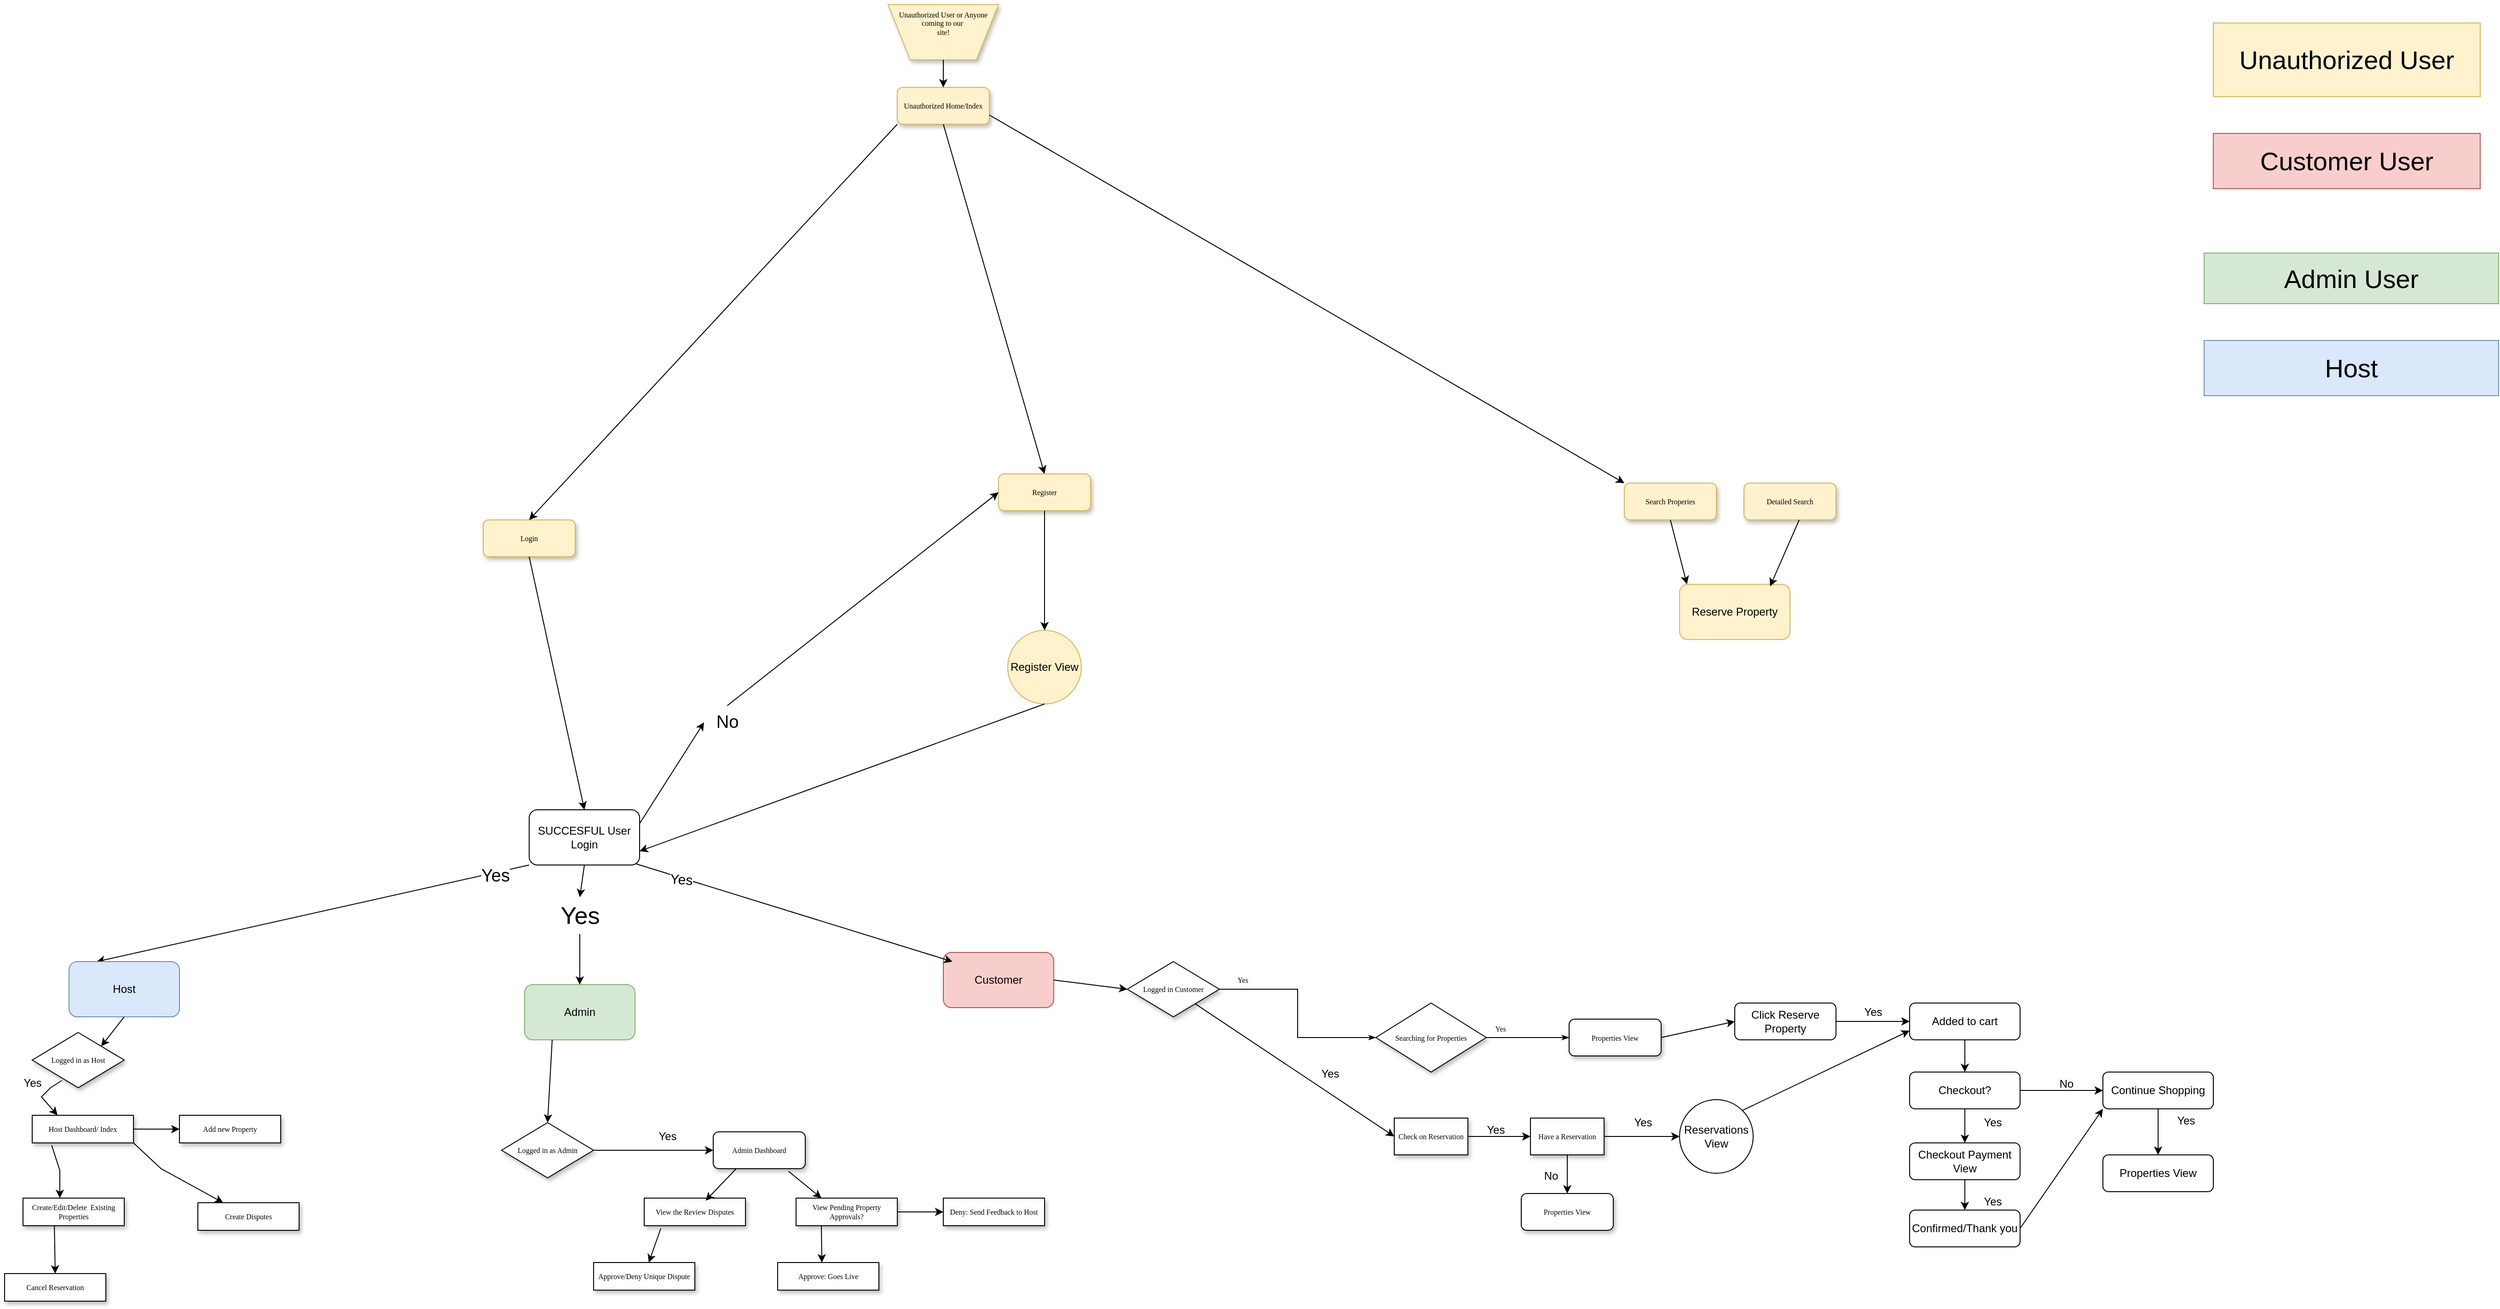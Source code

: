 <mxfile version="24.8.4">
  <diagram name="Page-1" id="edf60f1a-56cd-e834-aa8a-f176f3a09ee4">
    <mxGraphModel dx="662" dy="382" grid="1" gridSize="10" guides="1" tooltips="1" connect="1" arrows="1" fold="1" page="1" pageScale="1" pageWidth="1100" pageHeight="850" background="#ffffff" math="0" shadow="0">
      <root>
        <mxCell id="0" />
        <mxCell id="1" parent="0" />
        <mxCell id="60e70716793133e9-2" value="Unauthorized User or Anyone coming to our&amp;nbsp;&lt;div&gt;site!&lt;div&gt;&lt;br&gt;&lt;/div&gt;&lt;div&gt;&lt;br&gt;&lt;/div&gt;&lt;/div&gt;" style="shape=trapezoid;whiteSpace=wrap;html=1;rounded=0;shadow=1;labelBackgroundColor=none;strokeWidth=1;fontFamily=Verdana;fontSize=8;align=center;flipV=1;fillColor=#fff2cc;strokeColor=#d6b656;" parent="1" vertex="1">
          <mxGeometry x="1050" y="60" width="120" height="60" as="geometry" />
        </mxCell>
        <mxCell id="60e70716793133e9-33" value="Yes" style="edgeStyle=orthogonalEdgeStyle;rounded=0;html=1;labelBackgroundColor=none;startSize=5;endArrow=classicThin;endFill=1;endSize=5;jettySize=auto;orthogonalLoop=1;strokeWidth=1;fontFamily=Verdana;fontSize=8" parent="1" source="60e70716793133e9-5" target="60e70716793133e9-7" edge="1">
          <mxGeometry x="-0.778" y="10" relative="1" as="geometry">
            <mxPoint as="offset" />
          </mxGeometry>
        </mxCell>
        <mxCell id="60e70716793133e9-5" value="Logged in Customer" style="rhombus;whiteSpace=wrap;html=1;rounded=0;shadow=1;labelBackgroundColor=none;strokeWidth=1;fontFamily=Verdana;fontSize=8;align=center;" parent="1" vertex="1">
          <mxGeometry x="1310" y="1100" width="100" height="60" as="geometry" />
        </mxCell>
        <mxCell id="60e70716793133e9-34" value="Yes" style="edgeStyle=orthogonalEdgeStyle;rounded=0;html=1;labelBackgroundColor=none;startSize=5;endArrow=classicThin;endFill=1;endSize=5;jettySize=auto;orthogonalLoop=1;strokeWidth=1;fontFamily=Verdana;fontSize=8" parent="1" source="60e70716793133e9-7" target="60e70716793133e9-8" edge="1">
          <mxGeometry x="-0.667" y="10" relative="1" as="geometry">
            <mxPoint as="offset" />
          </mxGeometry>
        </mxCell>
        <mxCell id="60e70716793133e9-7" value="Searching for Properties" style="rhombus;whiteSpace=wrap;html=1;rounded=0;shadow=1;labelBackgroundColor=none;strokeWidth=1;fontFamily=Verdana;fontSize=8;align=center;" parent="1" vertex="1">
          <mxGeometry x="1580" y="1145" width="120" height="75" as="geometry" />
        </mxCell>
        <mxCell id="60e70716793133e9-8" value="Properties View" style="rounded=1;whiteSpace=wrap;html=1;shadow=1;labelBackgroundColor=none;strokeWidth=1;fontFamily=Verdana;fontSize=8;align=center;" parent="1" vertex="1">
          <mxGeometry x="1790" y="1162.5" width="100" height="40" as="geometry" />
        </mxCell>
        <mxCell id="60e70716793133e9-10" value="Have a Reservation" style="whiteSpace=wrap;html=1;rounded=0;shadow=1;labelBackgroundColor=none;strokeWidth=1;fontFamily=Verdana;fontSize=8;align=center;" parent="1" vertex="1">
          <mxGeometry x="1748" y="1270" width="80" height="40" as="geometry" />
        </mxCell>
        <mxCell id="Z8Qo_mUcmgDimk4ZtV1X-5" value="Logged in as Admin" style="rhombus;whiteSpace=wrap;html=1;rounded=0;shadow=1;labelBackgroundColor=none;strokeWidth=1;fontFamily=Verdana;fontSize=8;align=center;" parent="1" vertex="1">
          <mxGeometry x="630" y="1275" width="100" height="60" as="geometry" />
        </mxCell>
        <mxCell id="Z8Qo_mUcmgDimk4ZtV1X-9" value="Yes" style="text;html=1;align=center;verticalAlign=middle;resizable=0;points=[];autosize=1;strokeColor=none;fillColor=none;" parent="1" vertex="1">
          <mxGeometry x="1850" y="1260" width="40" height="30" as="geometry" />
        </mxCell>
        <mxCell id="Z8Qo_mUcmgDimk4ZtV1X-17" value="Check on Reservation" style="whiteSpace=wrap;html=1;rounded=0;shadow=1;labelBackgroundColor=none;strokeWidth=1;fontFamily=Verdana;fontSize=8;align=center;" parent="1" vertex="1">
          <mxGeometry x="1600" y="1270" width="80" height="40" as="geometry" />
        </mxCell>
        <mxCell id="gYn13_rnFWAkC_ZhPSv--2" value="Logged in as Host" style="rhombus;whiteSpace=wrap;html=1;rounded=0;shadow=1;labelBackgroundColor=none;strokeWidth=1;fontFamily=Verdana;fontSize=8;align=center;" parent="1" vertex="1">
          <mxGeometry x="120" y="1177" width="100" height="60" as="geometry" />
        </mxCell>
        <mxCell id="gYn13_rnFWAkC_ZhPSv--5" value="View Pending Property Approvals?" style="whiteSpace=wrap;html=1;rounded=0;shadow=1;labelBackgroundColor=none;strokeWidth=1;fontFamily=Verdana;fontSize=8;align=center;" parent="1" vertex="1">
          <mxGeometry x="950" y="1357" width="110" height="30" as="geometry" />
        </mxCell>
        <mxCell id="gYn13_rnFWAkC_ZhPSv--6" value="View the Review Disputes" style="whiteSpace=wrap;html=1;rounded=0;shadow=1;labelBackgroundColor=none;strokeWidth=1;fontFamily=Verdana;fontSize=8;align=center;" parent="1" vertex="1">
          <mxGeometry x="785" y="1357" width="110" height="30" as="geometry" />
        </mxCell>
        <mxCell id="gYn13_rnFWAkC_ZhPSv--8" value="Unauthorized Home/Index" style="rounded=1;whiteSpace=wrap;html=1;shadow=1;labelBackgroundColor=none;strokeWidth=1;fontFamily=Verdana;fontSize=8;align=center;fillColor=#fff2cc;strokeColor=#d6b656;" parent="1" vertex="1">
          <mxGeometry x="1060" y="150" width="100" height="40" as="geometry" />
        </mxCell>
        <mxCell id="gYn13_rnFWAkC_ZhPSv--11" value="Yes" style="text;html=1;align=center;verticalAlign=middle;resizable=0;points=[];autosize=1;strokeColor=none;fillColor=none;" parent="1" vertex="1">
          <mxGeometry x="790" y="1275" width="40" height="30" as="geometry" />
        </mxCell>
        <mxCell id="gYn13_rnFWAkC_ZhPSv--12" value="" style="endArrow=classic;html=1;rounded=0;exitX=1;exitY=0.5;exitDx=0;exitDy=0;entryX=0;entryY=0.5;entryDx=0;entryDy=0;" parent="1" source="Z8Qo_mUcmgDimk4ZtV1X-5" target="gYn13_rnFWAkC_ZhPSv--13" edge="1">
          <mxGeometry width="50" height="50" relative="1" as="geometry">
            <mxPoint x="780" y="1297" as="sourcePoint" />
            <mxPoint x="850" y="1297" as="targetPoint" />
            <Array as="points" />
          </mxGeometry>
        </mxCell>
        <mxCell id="gYn13_rnFWAkC_ZhPSv--13" value="Admin Dashboard" style="rounded=1;whiteSpace=wrap;html=1;shadow=1;labelBackgroundColor=none;strokeWidth=1;fontFamily=Verdana;fontSize=8;align=center;" parent="1" vertex="1">
          <mxGeometry x="860" y="1285" width="100" height="40" as="geometry" />
        </mxCell>
        <mxCell id="gYn13_rnFWAkC_ZhPSv--15" value="" style="endArrow=classic;html=1;rounded=0;exitX=0.25;exitY=1;exitDx=0;exitDy=0;entryX=0.607;entryY=0.091;entryDx=0;entryDy=0;entryPerimeter=0;" parent="1" source="gYn13_rnFWAkC_ZhPSv--13" target="gYn13_rnFWAkC_ZhPSv--6" edge="1">
          <mxGeometry width="50" height="50" relative="1" as="geometry">
            <mxPoint x="920" y="1367" as="sourcePoint" />
            <mxPoint x="970" y="1317" as="targetPoint" />
          </mxGeometry>
        </mxCell>
        <mxCell id="gYn13_rnFWAkC_ZhPSv--17" value="" style="endArrow=classic;html=1;rounded=0;exitX=0.817;exitY=1.068;exitDx=0;exitDy=0;entryX=0.25;entryY=0;entryDx=0;entryDy=0;exitPerimeter=0;" parent="1" source="gYn13_rnFWAkC_ZhPSv--13" target="gYn13_rnFWAkC_ZhPSv--5" edge="1">
          <mxGeometry width="50" height="50" relative="1" as="geometry">
            <mxPoint x="933" y="1317" as="sourcePoint" />
            <mxPoint x="910" y="1360" as="targetPoint" />
          </mxGeometry>
        </mxCell>
        <mxCell id="gYn13_rnFWAkC_ZhPSv--18" value="" style="endArrow=classic;html=1;rounded=0;exitX=0.25;exitY=1;exitDx=0;exitDy=0;" parent="1" source="gYn13_rnFWAkC_ZhPSv--5" edge="1">
          <mxGeometry width="50" height="50" relative="1" as="geometry">
            <mxPoint x="870" y="1447" as="sourcePoint" />
            <mxPoint x="978" y="1427" as="targetPoint" />
          </mxGeometry>
        </mxCell>
        <mxCell id="gYn13_rnFWAkC_ZhPSv--19" value="Approve: Goes Live" style="whiteSpace=wrap;html=1;rounded=0;shadow=1;labelBackgroundColor=none;strokeWidth=1;fontFamily=Verdana;fontSize=8;align=center;" parent="1" vertex="1">
          <mxGeometry x="930" y="1427" width="110" height="30" as="geometry" />
        </mxCell>
        <mxCell id="gYn13_rnFWAkC_ZhPSv--20" value="" style="endArrow=classic;html=1;rounded=0;exitX=1;exitY=0.5;exitDx=0;exitDy=0;" parent="1" source="gYn13_rnFWAkC_ZhPSv--5" edge="1">
          <mxGeometry width="50" height="50" relative="1" as="geometry">
            <mxPoint x="988" y="1397" as="sourcePoint" />
            <mxPoint x="1110" y="1372" as="targetPoint" />
          </mxGeometry>
        </mxCell>
        <mxCell id="gYn13_rnFWAkC_ZhPSv--21" value="Deny: Send Feedback to Host" style="whiteSpace=wrap;html=1;rounded=0;shadow=1;labelBackgroundColor=none;strokeWidth=1;fontFamily=Verdana;fontSize=8;align=center;" parent="1" vertex="1">
          <mxGeometry x="1110" y="1357" width="110" height="30" as="geometry" />
        </mxCell>
        <mxCell id="gYn13_rnFWAkC_ZhPSv--23" value="" style="endArrow=classic;html=1;rounded=0;exitX=0.164;exitY=1.096;exitDx=0;exitDy=0;exitPerimeter=0;" parent="1" source="gYn13_rnFWAkC_ZhPSv--6" edge="1">
          <mxGeometry width="50" height="50" relative="1" as="geometry">
            <mxPoint x="790" y="1387" as="sourcePoint" />
            <mxPoint x="790" y="1427" as="targetPoint" />
          </mxGeometry>
        </mxCell>
        <mxCell id="gYn13_rnFWAkC_ZhPSv--24" value="Approve/Deny Unique Dispute" style="whiteSpace=wrap;html=1;rounded=0;shadow=1;labelBackgroundColor=none;strokeWidth=1;fontFamily=Verdana;fontSize=8;align=center;" parent="1" vertex="1">
          <mxGeometry x="730" y="1427" width="110" height="30" as="geometry" />
        </mxCell>
        <mxCell id="gYn13_rnFWAkC_ZhPSv--25" value="" style="endArrow=classic;html=1;rounded=0;entryX=0.25;entryY=0;entryDx=0;entryDy=0;exitX=0.322;exitY=0.871;exitDx=0;exitDy=0;exitPerimeter=0;" parent="1" source="gYn13_rnFWAkC_ZhPSv--2" target="gYn13_rnFWAkC_ZhPSv--26" edge="1">
          <mxGeometry width="50" height="50" relative="1" as="geometry">
            <mxPoint x="143" y="1217" as="sourcePoint" />
            <mxPoint x="120" y="1260" as="targetPoint" />
            <Array as="points">
              <mxPoint x="140" y="1237" />
              <mxPoint x="130" y="1247" />
            </Array>
          </mxGeometry>
        </mxCell>
        <mxCell id="gYn13_rnFWAkC_ZhPSv--26" value="Host Dashboard/ Index" style="whiteSpace=wrap;html=1;rounded=0;shadow=1;labelBackgroundColor=none;strokeWidth=1;fontFamily=Verdana;fontSize=8;align=center;" parent="1" vertex="1">
          <mxGeometry x="120" y="1267" width="110" height="30" as="geometry" />
        </mxCell>
        <mxCell id="gYn13_rnFWAkC_ZhPSv--27" value="Yes" style="text;html=1;align=center;verticalAlign=middle;resizable=0;points=[];autosize=1;strokeColor=none;fillColor=none;" parent="1" vertex="1">
          <mxGeometry x="100" y="1217" width="40" height="30" as="geometry" />
        </mxCell>
        <mxCell id="gYn13_rnFWAkC_ZhPSv--28" value="" style="endArrow=classic;html=1;rounded=0;exitX=1;exitY=0.5;exitDx=0;exitDy=0;" parent="1" source="gYn13_rnFWAkC_ZhPSv--26" edge="1">
          <mxGeometry width="50" height="50" relative="1" as="geometry">
            <mxPoint x="273" y="1260.5" as="sourcePoint" />
            <mxPoint x="280" y="1282" as="targetPoint" />
            <Array as="points">
              <mxPoint x="250" y="1282" />
            </Array>
          </mxGeometry>
        </mxCell>
        <mxCell id="gYn13_rnFWAkC_ZhPSv--29" value="Add new Property" style="whiteSpace=wrap;html=1;rounded=0;shadow=1;labelBackgroundColor=none;strokeWidth=1;fontFamily=Verdana;fontSize=8;align=center;" parent="1" vertex="1">
          <mxGeometry x="280" y="1267" width="110" height="30" as="geometry" />
        </mxCell>
        <mxCell id="gYn13_rnFWAkC_ZhPSv--31" value="" style="endArrow=classic;html=1;rounded=0;exitX=0.192;exitY=1.081;exitDx=0;exitDy=0;exitPerimeter=0;" parent="1" source="gYn13_rnFWAkC_ZhPSv--26" edge="1">
          <mxGeometry width="50" height="50" relative="1" as="geometry">
            <mxPoint x="145" y="1317" as="sourcePoint" />
            <mxPoint x="150" y="1357" as="targetPoint" />
            <Array as="points">
              <mxPoint x="150" y="1327" />
            </Array>
          </mxGeometry>
        </mxCell>
        <mxCell id="gYn13_rnFWAkC_ZhPSv--32" value="Create/Edit/Delete&amp;nbsp; Existing Properties" style="whiteSpace=wrap;html=1;rounded=0;shadow=1;labelBackgroundColor=none;strokeWidth=1;fontFamily=Verdana;fontSize=8;align=center;" parent="1" vertex="1">
          <mxGeometry x="110" y="1357" width="110" height="30" as="geometry" />
        </mxCell>
        <mxCell id="gYn13_rnFWAkC_ZhPSv--37" value="" style="endArrow=classic;html=1;rounded=0;exitX=0.31;exitY=1.018;exitDx=0;exitDy=0;exitPerimeter=0;entryX=0.5;entryY=0;entryDx=0;entryDy=0;" parent="1" source="gYn13_rnFWAkC_ZhPSv--32" target="gYn13_rnFWAkC_ZhPSv--38" edge="1">
          <mxGeometry width="50" height="50" relative="1" as="geometry">
            <mxPoint x="145" y="1397" as="sourcePoint" />
            <mxPoint x="140" y="1437" as="targetPoint" />
            <Array as="points" />
          </mxGeometry>
        </mxCell>
        <mxCell id="gYn13_rnFWAkC_ZhPSv--38" value="Cancel Reservation" style="whiteSpace=wrap;html=1;rounded=0;shadow=1;labelBackgroundColor=none;strokeWidth=1;fontFamily=Verdana;fontSize=8;align=center;" parent="1" vertex="1">
          <mxGeometry x="90" y="1439" width="110" height="30" as="geometry" />
        </mxCell>
        <mxCell id="gYn13_rnFWAkC_ZhPSv--40" value="" style="endArrow=classic;html=1;rounded=0;exitX=0.5;exitY=1;exitDx=0;exitDy=0;entryX=0.5;entryY=0;entryDx=0;entryDy=0;" parent="1" source="60e70716793133e9-2" target="gYn13_rnFWAkC_ZhPSv--8" edge="1">
          <mxGeometry width="50" height="50" relative="1" as="geometry">
            <mxPoint x="830" y="230" as="sourcePoint" />
            <mxPoint x="880" y="180" as="targetPoint" />
          </mxGeometry>
        </mxCell>
        <mxCell id="gYn13_rnFWAkC_ZhPSv--41" value="Login" style="rounded=1;whiteSpace=wrap;html=1;shadow=1;labelBackgroundColor=none;strokeWidth=1;fontFamily=Verdana;fontSize=8;align=center;fillColor=#fff2cc;strokeColor=#d6b656;" parent="1" vertex="1">
          <mxGeometry x="610" y="620" width="100" height="40" as="geometry" />
        </mxCell>
        <mxCell id="gYn13_rnFWAkC_ZhPSv--42" value="Search Properies" style="rounded=1;whiteSpace=wrap;html=1;shadow=1;labelBackgroundColor=none;strokeWidth=1;fontFamily=Verdana;fontSize=8;align=center;fillColor=#fff2cc;strokeColor=#d6b656;" parent="1" vertex="1">
          <mxGeometry x="1850" y="580" width="100" height="40" as="geometry" />
        </mxCell>
        <mxCell id="gYn13_rnFWAkC_ZhPSv--43" value="" style="endArrow=classic;html=1;rounded=0;entryX=0.25;entryY=0;entryDx=0;entryDy=0;exitX=0;exitY=1;exitDx=0;exitDy=0;" parent="1" source="gYn13_rnFWAkC_ZhPSv--106" target="gYn13_rnFWAkC_ZhPSv--44" edge="1">
          <mxGeometry width="50" height="50" relative="1" as="geometry">
            <mxPoint x="550" y="810" as="sourcePoint" />
            <mxPoint x="200" y="1090" as="targetPoint" />
          </mxGeometry>
        </mxCell>
        <mxCell id="gYn13_rnFWAkC_ZhPSv--111" value="&lt;font style=&quot;font-size: 19px;&quot;&gt;Yes&lt;/font&gt;" style="edgeLabel;html=1;align=center;verticalAlign=middle;resizable=0;points=[];" parent="gYn13_rnFWAkC_ZhPSv--43" vertex="1" connectable="0">
          <mxGeometry x="-0.84" y="3" relative="1" as="geometry">
            <mxPoint as="offset" />
          </mxGeometry>
        </mxCell>
        <mxCell id="gYn13_rnFWAkC_ZhPSv--44" value="Host" style="rounded=1;whiteSpace=wrap;html=1;fillColor=#dae8fc;strokeColor=#6c8ebf;" parent="1" vertex="1">
          <mxGeometry x="160" y="1100" width="120" height="60" as="geometry" />
        </mxCell>
        <mxCell id="gYn13_rnFWAkC_ZhPSv--45" value="Admin" style="rounded=1;whiteSpace=wrap;html=1;fillColor=#d5e8d4;strokeColor=#82b366;" parent="1" vertex="1">
          <mxGeometry x="655" y="1125" width="120" height="60" as="geometry" />
        </mxCell>
        <mxCell id="gYn13_rnFWAkC_ZhPSv--46" value="Customer" style="rounded=1;whiteSpace=wrap;html=1;fillColor=#f8cecc;strokeColor=#b85450;" parent="1" vertex="1">
          <mxGeometry x="1110" y="1090" width="120" height="60" as="geometry" />
        </mxCell>
        <mxCell id="gYn13_rnFWAkC_ZhPSv--48" value="Register" style="rounded=1;whiteSpace=wrap;html=1;shadow=1;labelBackgroundColor=none;strokeWidth=1;fontFamily=Verdana;fontSize=8;align=center;fillColor=#fff2cc;strokeColor=#d6b656;" parent="1" vertex="1">
          <mxGeometry x="1170" y="570" width="100" height="40" as="geometry" />
        </mxCell>
        <mxCell id="gYn13_rnFWAkC_ZhPSv--49" value="" style="endArrow=classic;html=1;rounded=0;exitX=0.5;exitY=1;exitDx=0;exitDy=0;entryX=0.5;entryY=0;entryDx=0;entryDy=0;" parent="1" source="gYn13_rnFWAkC_ZhPSv--108" target="gYn13_rnFWAkC_ZhPSv--45" edge="1">
          <mxGeometry width="50" height="50" relative="1" as="geometry">
            <mxPoint x="650" y="870" as="sourcePoint" />
            <mxPoint x="260" y="1090" as="targetPoint" />
          </mxGeometry>
        </mxCell>
        <mxCell id="gYn13_rnFWAkC_ZhPSv--50" value="" style="endArrow=classic;html=1;rounded=0;exitX=0.968;exitY=0.979;exitDx=0;exitDy=0;entryX=0;entryY=0;entryDx=0;entryDy=0;exitPerimeter=0;" parent="1" source="gYn13_rnFWAkC_ZhPSv--106" edge="1">
          <mxGeometry width="50" height="50" relative="1" as="geometry">
            <mxPoint x="670" y="910" as="sourcePoint" />
            <mxPoint x="1120" y="1100" as="targetPoint" />
          </mxGeometry>
        </mxCell>
        <mxCell id="gYn13_rnFWAkC_ZhPSv--112" value="Yes" style="edgeLabel;html=1;align=center;verticalAlign=middle;resizable=0;points=[];rotation=4;arcSize=12;fontSize=15;" parent="gYn13_rnFWAkC_ZhPSv--50" vertex="1" connectable="0">
          <mxGeometry x="-0.712" y="-2" relative="1" as="geometry">
            <mxPoint y="-1" as="offset" />
          </mxGeometry>
        </mxCell>
        <mxCell id="gYn13_rnFWAkC_ZhPSv--60" value="" style="endArrow=classic;html=1;rounded=0;exitX=0;exitY=1;exitDx=0;exitDy=0;entryX=0.5;entryY=0;entryDx=0;entryDy=0;" parent="1" source="gYn13_rnFWAkC_ZhPSv--8" target="gYn13_rnFWAkC_ZhPSv--41" edge="1">
          <mxGeometry width="50" height="50" relative="1" as="geometry">
            <mxPoint x="1050" y="720" as="sourcePoint" />
            <mxPoint x="600" y="760" as="targetPoint" />
          </mxGeometry>
        </mxCell>
        <mxCell id="gYn13_rnFWAkC_ZhPSv--61" value="" style="endArrow=classic;html=1;rounded=0;exitX=0.5;exitY=1;exitDx=0;exitDy=0;entryX=0.5;entryY=0;entryDx=0;entryDy=0;" parent="1" source="gYn13_rnFWAkC_ZhPSv--8" target="gYn13_rnFWAkC_ZhPSv--48" edge="1">
          <mxGeometry width="50" height="50" relative="1" as="geometry">
            <mxPoint x="1050" y="720" as="sourcePoint" />
            <mxPoint x="1100" y="670" as="targetPoint" />
          </mxGeometry>
        </mxCell>
        <mxCell id="gYn13_rnFWAkC_ZhPSv--62" value="" style="endArrow=classic;html=1;rounded=0;exitX=1;exitY=0.75;exitDx=0;exitDy=0;entryX=0;entryY=0;entryDx=0;entryDy=0;" parent="1" source="gYn13_rnFWAkC_ZhPSv--8" target="gYn13_rnFWAkC_ZhPSv--42" edge="1">
          <mxGeometry width="50" height="50" relative="1" as="geometry">
            <mxPoint x="1050" y="720" as="sourcePoint" />
            <mxPoint x="1100" y="670" as="targetPoint" />
          </mxGeometry>
        </mxCell>
        <mxCell id="gYn13_rnFWAkC_ZhPSv--63" value="" style="endArrow=classic;html=1;rounded=0;exitX=0.5;exitY=1;exitDx=0;exitDy=0;entryX=1;entryY=0;entryDx=0;entryDy=0;" parent="1" source="gYn13_rnFWAkC_ZhPSv--44" target="gYn13_rnFWAkC_ZhPSv--2" edge="1">
          <mxGeometry width="50" height="50" relative="1" as="geometry">
            <mxPoint x="220" y="1170" as="sourcePoint" />
            <mxPoint x="356.2" y="1217" as="targetPoint" />
          </mxGeometry>
        </mxCell>
        <mxCell id="gYn13_rnFWAkC_ZhPSv--64" value="" style="endArrow=classic;html=1;rounded=0;exitX=0.25;exitY=1;exitDx=0;exitDy=0;entryX=0.5;entryY=0;entryDx=0;entryDy=0;" parent="1" source="gYn13_rnFWAkC_ZhPSv--45" target="Z8Qo_mUcmgDimk4ZtV1X-5" edge="1">
          <mxGeometry width="50" height="50" relative="1" as="geometry">
            <mxPoint x="370" y="1280" as="sourcePoint" />
            <mxPoint x="420" y="1230" as="targetPoint" />
          </mxGeometry>
        </mxCell>
        <mxCell id="gYn13_rnFWAkC_ZhPSv--65" value="" style="endArrow=classic;html=1;rounded=0;exitX=1;exitY=0.5;exitDx=0;exitDy=0;entryX=0;entryY=0.5;entryDx=0;entryDy=0;" parent="1" source="gYn13_rnFWAkC_ZhPSv--46" target="60e70716793133e9-5" edge="1">
          <mxGeometry width="50" height="50" relative="1" as="geometry">
            <mxPoint x="1610" y="1220" as="sourcePoint" />
            <mxPoint x="1660" y="1170" as="targetPoint" />
          </mxGeometry>
        </mxCell>
        <mxCell id="gYn13_rnFWAkC_ZhPSv--66" value="" style="endArrow=classic;html=1;rounded=0;entryX=0;entryY=0.5;entryDx=0;entryDy=0;" parent="1" source="60e70716793133e9-5" target="Z8Qo_mUcmgDimk4ZtV1X-17" edge="1">
          <mxGeometry width="50" height="50" relative="1" as="geometry">
            <mxPoint x="1530" y="1240" as="sourcePoint" />
            <mxPoint x="1580" y="1190" as="targetPoint" />
          </mxGeometry>
        </mxCell>
        <mxCell id="gYn13_rnFWAkC_ZhPSv--67" value="" style="endArrow=classic;html=1;rounded=0;exitX=1;exitY=0.5;exitDx=0;exitDy=0;entryX=0;entryY=0.5;entryDx=0;entryDy=0;" parent="1" source="Z8Qo_mUcmgDimk4ZtV1X-17" target="60e70716793133e9-10" edge="1">
          <mxGeometry width="50" height="50" relative="1" as="geometry">
            <mxPoint x="1530" y="1240" as="sourcePoint" />
            <mxPoint x="1580" y="1190" as="targetPoint" />
          </mxGeometry>
        </mxCell>
        <mxCell id="gYn13_rnFWAkC_ZhPSv--68" value="Register View" style="ellipse;whiteSpace=wrap;html=1;aspect=fixed;fillColor=#fff2cc;strokeColor=#d6b656;" parent="1" vertex="1">
          <mxGeometry x="1180" y="740" width="80" height="80" as="geometry" />
        </mxCell>
        <mxCell id="gYn13_rnFWAkC_ZhPSv--69" value="" style="endArrow=classic;html=1;rounded=0;exitX=0.5;exitY=1;exitDx=0;exitDy=0;" parent="1" source="gYn13_rnFWAkC_ZhPSv--48" target="gYn13_rnFWAkC_ZhPSv--68" edge="1">
          <mxGeometry width="50" height="50" relative="1" as="geometry">
            <mxPoint x="1260" y="700" as="sourcePoint" />
            <mxPoint x="1310" y="650" as="targetPoint" />
          </mxGeometry>
        </mxCell>
        <mxCell id="gYn13_rnFWAkC_ZhPSv--70" value="Detailed Search" style="rounded=1;whiteSpace=wrap;html=1;shadow=1;labelBackgroundColor=none;strokeWidth=1;fontFamily=Verdana;fontSize=8;align=center;fillColor=#fff2cc;strokeColor=#d6b656;" parent="1" vertex="1">
          <mxGeometry x="1980" y="580" width="100" height="40" as="geometry" />
        </mxCell>
        <mxCell id="gYn13_rnFWAkC_ZhPSv--71" value="Reserve Property" style="rounded=1;whiteSpace=wrap;html=1;fillColor=#fff2cc;strokeColor=#d6b656;" parent="1" vertex="1">
          <mxGeometry x="1910" y="690" width="120" height="60" as="geometry" />
        </mxCell>
        <mxCell id="gYn13_rnFWAkC_ZhPSv--72" value="Reservations View" style="ellipse;whiteSpace=wrap;html=1;aspect=fixed;" parent="1" vertex="1">
          <mxGeometry x="1910" y="1250" width="80" height="80" as="geometry" />
        </mxCell>
        <mxCell id="gYn13_rnFWAkC_ZhPSv--73" value="" style="endArrow=classic;html=1;rounded=0;exitX=1;exitY=0.5;exitDx=0;exitDy=0;entryX=0;entryY=0.5;entryDx=0;entryDy=0;" parent="1" source="60e70716793133e9-10" target="gYn13_rnFWAkC_ZhPSv--72" edge="1">
          <mxGeometry width="50" height="50" relative="1" as="geometry">
            <mxPoint x="1650" y="1260" as="sourcePoint" />
            <mxPoint x="1760" y="1220" as="targetPoint" />
          </mxGeometry>
        </mxCell>
        <mxCell id="gYn13_rnFWAkC_ZhPSv--76" value="Click Reserve Property" style="rounded=1;whiteSpace=wrap;html=1;" parent="1" vertex="1">
          <mxGeometry x="1970" y="1145" width="110" height="40" as="geometry" />
        </mxCell>
        <mxCell id="gYn13_rnFWAkC_ZhPSv--78" value="" style="endArrow=classic;html=1;rounded=0;exitX=1;exitY=0.5;exitDx=0;exitDy=0;entryX=0;entryY=0.5;entryDx=0;entryDy=0;" parent="1" source="60e70716793133e9-8" target="gYn13_rnFWAkC_ZhPSv--76" edge="1">
          <mxGeometry width="50" height="50" relative="1" as="geometry">
            <mxPoint x="1930" y="1260" as="sourcePoint" />
            <mxPoint x="1980" y="1210" as="targetPoint" />
          </mxGeometry>
        </mxCell>
        <mxCell id="gYn13_rnFWAkC_ZhPSv--81" value="Added to cart" style="rounded=1;whiteSpace=wrap;html=1;" parent="1" vertex="1">
          <mxGeometry x="2160" y="1145" width="120" height="40" as="geometry" />
        </mxCell>
        <mxCell id="gYn13_rnFWAkC_ZhPSv--82" value="Yes" style="text;html=1;align=center;verticalAlign=middle;resizable=0;points=[];autosize=1;strokeColor=none;fillColor=none;" parent="1" vertex="1">
          <mxGeometry x="2100" y="1140" width="40" height="30" as="geometry" />
        </mxCell>
        <mxCell id="gYn13_rnFWAkC_ZhPSv--85" value="" style="endArrow=classic;html=1;rounded=0;exitX=1;exitY=0.5;exitDx=0;exitDy=0;entryX=0;entryY=0.5;entryDx=0;entryDy=0;" parent="1" source="gYn13_rnFWAkC_ZhPSv--76" target="gYn13_rnFWAkC_ZhPSv--81" edge="1">
          <mxGeometry width="50" height="50" relative="1" as="geometry">
            <mxPoint x="2160" y="1230" as="sourcePoint" />
            <mxPoint x="2210" y="1180" as="targetPoint" />
          </mxGeometry>
        </mxCell>
        <mxCell id="gYn13_rnFWAkC_ZhPSv--86" value="" style="endArrow=classic;html=1;rounded=0;exitX=0.5;exitY=1;exitDx=0;exitDy=0;entryX=0.5;entryY=0;entryDx=0;entryDy=0;" parent="1" source="gYn13_rnFWAkC_ZhPSv--81" target="gYn13_rnFWAkC_ZhPSv--87" edge="1">
          <mxGeometry width="50" height="50" relative="1" as="geometry">
            <mxPoint x="2320" y="1170" as="sourcePoint" />
            <mxPoint x="2340" y="1165" as="targetPoint" />
          </mxGeometry>
        </mxCell>
        <mxCell id="gYn13_rnFWAkC_ZhPSv--87" value="Checkout?" style="rounded=1;whiteSpace=wrap;html=1;" parent="1" vertex="1">
          <mxGeometry x="2160" y="1220" width="120" height="40" as="geometry" />
        </mxCell>
        <mxCell id="gYn13_rnFWAkC_ZhPSv--88" value="Checkout Payment View" style="rounded=1;whiteSpace=wrap;html=1;" parent="1" vertex="1">
          <mxGeometry x="2160" y="1297" width="120" height="40" as="geometry" />
        </mxCell>
        <mxCell id="gYn13_rnFWAkC_ZhPSv--89" value="No" style="text;html=1;align=center;verticalAlign=middle;resizable=0;points=[];autosize=1;strokeColor=none;fillColor=none;" parent="1" vertex="1">
          <mxGeometry x="2310" y="1218" width="40" height="30" as="geometry" />
        </mxCell>
        <mxCell id="gYn13_rnFWAkC_ZhPSv--90" value="Continue Shopping" style="rounded=1;whiteSpace=wrap;html=1;" parent="1" vertex="1">
          <mxGeometry x="2370" y="1220" width="120" height="40" as="geometry" />
        </mxCell>
        <mxCell id="gYn13_rnFWAkC_ZhPSv--91" value="Yes" style="text;html=1;align=center;verticalAlign=middle;resizable=0;points=[];autosize=1;strokeColor=none;fillColor=none;" parent="1" vertex="1">
          <mxGeometry x="2230" y="1260" width="40" height="30" as="geometry" />
        </mxCell>
        <mxCell id="gYn13_rnFWAkC_ZhPSv--92" value="Yes" style="text;html=1;align=center;verticalAlign=middle;resizable=0;points=[];autosize=1;strokeColor=none;fillColor=none;" parent="1" vertex="1">
          <mxGeometry x="2440" y="1258" width="40" height="30" as="geometry" />
        </mxCell>
        <mxCell id="gYn13_rnFWAkC_ZhPSv--93" value="Properties View" style="rounded=1;whiteSpace=wrap;html=1;" parent="1" vertex="1">
          <mxGeometry x="2370" y="1310" width="120" height="40" as="geometry" />
        </mxCell>
        <mxCell id="gYn13_rnFWAkC_ZhPSv--94" value="" style="endArrow=classic;html=1;rounded=0;exitX=0.5;exitY=1;exitDx=0;exitDy=0;entryX=0.5;entryY=0;entryDx=0;entryDy=0;" parent="1" source="gYn13_rnFWAkC_ZhPSv--90" target="gYn13_rnFWAkC_ZhPSv--93" edge="1">
          <mxGeometry width="50" height="50" relative="1" as="geometry">
            <mxPoint x="2330" y="1320" as="sourcePoint" />
            <mxPoint x="2380" y="1270" as="targetPoint" />
          </mxGeometry>
        </mxCell>
        <mxCell id="gYn13_rnFWAkC_ZhPSv--98" value="" style="endArrow=classic;html=1;rounded=0;exitX=1;exitY=0.5;exitDx=0;exitDy=0;entryX=0;entryY=0.5;entryDx=0;entryDy=0;" parent="1" source="gYn13_rnFWAkC_ZhPSv--87" target="gYn13_rnFWAkC_ZhPSv--90" edge="1">
          <mxGeometry width="50" height="50" relative="1" as="geometry">
            <mxPoint x="2300" y="1320" as="sourcePoint" />
            <mxPoint x="2350" y="1270" as="targetPoint" />
          </mxGeometry>
        </mxCell>
        <mxCell id="gYn13_rnFWAkC_ZhPSv--99" value="" style="endArrow=classic;html=1;rounded=0;exitX=0.5;exitY=1;exitDx=0;exitDy=0;entryX=0.5;entryY=0;entryDx=0;entryDy=0;" parent="1" source="gYn13_rnFWAkC_ZhPSv--87" target="gYn13_rnFWAkC_ZhPSv--88" edge="1">
          <mxGeometry width="50" height="50" relative="1" as="geometry">
            <mxPoint x="2300" y="1320" as="sourcePoint" />
            <mxPoint x="2350" y="1270" as="targetPoint" />
          </mxGeometry>
        </mxCell>
        <mxCell id="gYn13_rnFWAkC_ZhPSv--102" value="Confirmed/Thank you" style="rounded=1;whiteSpace=wrap;html=1;" parent="1" vertex="1">
          <mxGeometry x="2160" y="1370" width="120" height="40" as="geometry" />
        </mxCell>
        <mxCell id="gYn13_rnFWAkC_ZhPSv--103" value="" style="endArrow=classic;html=1;rounded=0;exitX=0.5;exitY=1;exitDx=0;exitDy=0;entryX=0.5;entryY=0;entryDx=0;entryDy=0;" parent="1" source="gYn13_rnFWAkC_ZhPSv--88" target="gYn13_rnFWAkC_ZhPSv--102" edge="1">
          <mxGeometry width="50" height="50" relative="1" as="geometry">
            <mxPoint x="2440" y="1270" as="sourcePoint" />
            <mxPoint x="2440" y="1320" as="targetPoint" />
          </mxGeometry>
        </mxCell>
        <mxCell id="gYn13_rnFWAkC_ZhPSv--104" value="Yes" style="text;html=1;align=center;verticalAlign=middle;resizable=0;points=[];autosize=1;strokeColor=none;fillColor=none;" parent="1" vertex="1">
          <mxGeometry x="2230" y="1346" width="40" height="30" as="geometry" />
        </mxCell>
        <mxCell id="gYn13_rnFWAkC_ZhPSv--105" value="" style="endArrow=classic;html=1;rounded=0;exitX=1;exitY=0.5;exitDx=0;exitDy=0;entryX=0;entryY=1;entryDx=0;entryDy=0;" parent="1" source="gYn13_rnFWAkC_ZhPSv--102" target="gYn13_rnFWAkC_ZhPSv--90" edge="1">
          <mxGeometry width="50" height="50" relative="1" as="geometry">
            <mxPoint x="2370" y="1370" as="sourcePoint" />
            <mxPoint x="2420" y="1320" as="targetPoint" />
          </mxGeometry>
        </mxCell>
        <mxCell id="gYn13_rnFWAkC_ZhPSv--106" value="SUCCESFUL User Login" style="rounded=1;whiteSpace=wrap;html=1;" parent="1" vertex="1">
          <mxGeometry x="660" y="935" width="120" height="60" as="geometry" />
        </mxCell>
        <mxCell id="gYn13_rnFWAkC_ZhPSv--107" value="" style="endArrow=classic;html=1;rounded=0;exitX=0.5;exitY=1;exitDx=0;exitDy=0;entryX=0.5;entryY=0;entryDx=0;entryDy=0;" parent="1" source="gYn13_rnFWAkC_ZhPSv--41" target="gYn13_rnFWAkC_ZhPSv--106" edge="1">
          <mxGeometry width="50" height="50" relative="1" as="geometry">
            <mxPoint x="770" y="980" as="sourcePoint" />
            <mxPoint x="820" y="930" as="targetPoint" />
          </mxGeometry>
        </mxCell>
        <mxCell id="gYn13_rnFWAkC_ZhPSv--109" value="" style="endArrow=classic;html=1;rounded=0;exitX=0.5;exitY=1;exitDx=0;exitDy=0;entryX=0.5;entryY=0;entryDx=0;entryDy=0;" parent="1" source="gYn13_rnFWAkC_ZhPSv--106" target="gYn13_rnFWAkC_ZhPSv--108" edge="1">
          <mxGeometry width="50" height="50" relative="1" as="geometry">
            <mxPoint x="600" y="900" as="sourcePoint" />
            <mxPoint x="660" y="1070" as="targetPoint" />
          </mxGeometry>
        </mxCell>
        <mxCell id="gYn13_rnFWAkC_ZhPSv--108" value="&lt;font style=&quot;font-size: 26px;&quot;&gt;Yes&lt;/font&gt;" style="text;html=1;align=center;verticalAlign=middle;resizable=0;points=[];autosize=1;strokeColor=none;fillColor=none;" parent="1" vertex="1">
          <mxGeometry x="680" y="1030" width="70" height="40" as="geometry" />
        </mxCell>
        <mxCell id="gYn13_rnFWAkC_ZhPSv--114" value="" style="endArrow=classic;html=1;rounded=0;entryX=0;entryY=0.5;entryDx=0;entryDy=0;exitX=0.504;exitY=0.047;exitDx=0;exitDy=0;exitPerimeter=0;" parent="1" source="gYn13_rnFWAkC_ZhPSv--113" target="gYn13_rnFWAkC_ZhPSv--48" edge="1">
          <mxGeometry width="50" height="50" relative="1" as="geometry">
            <mxPoint x="750" y="830" as="sourcePoint" />
            <mxPoint x="770" y="850" as="targetPoint" />
            <Array as="points" />
          </mxGeometry>
        </mxCell>
        <mxCell id="gYn13_rnFWAkC_ZhPSv--115" value="" style="endArrow=classic;html=1;rounded=0;exitX=1;exitY=0.25;exitDx=0;exitDy=0;entryX=0;entryY=0.5;entryDx=0;entryDy=0;" parent="1" source="gYn13_rnFWAkC_ZhPSv--106" target="gYn13_rnFWAkC_ZhPSv--113" edge="1">
          <mxGeometry width="50" height="50" relative="1" as="geometry">
            <mxPoint x="660" y="855" as="sourcePoint" />
            <mxPoint x="1170" y="590" as="targetPoint" />
          </mxGeometry>
        </mxCell>
        <mxCell id="gYn13_rnFWAkC_ZhPSv--113" value="&lt;font style=&quot;font-size: 19px;&quot;&gt;No&lt;/font&gt;" style="text;html=1;align=center;verticalAlign=middle;resizable=0;points=[];autosize=1;strokeColor=none;fillColor=none;strokeWidth=3;" parent="1" vertex="1">
          <mxGeometry x="850" y="820" width="50" height="40" as="geometry" />
        </mxCell>
        <mxCell id="gYn13_rnFWAkC_ZhPSv--116" value="" style="endArrow=classic;html=1;rounded=0;exitX=0.5;exitY=1;exitDx=0;exitDy=0;entryX=0.067;entryY=-0.002;entryDx=0;entryDy=0;entryPerimeter=0;" parent="1" source="gYn13_rnFWAkC_ZhPSv--42" target="gYn13_rnFWAkC_ZhPSv--71" edge="1">
          <mxGeometry width="50" height="50" relative="1" as="geometry">
            <mxPoint x="1920" y="750" as="sourcePoint" />
            <mxPoint x="1960" y="690" as="targetPoint" />
          </mxGeometry>
        </mxCell>
        <mxCell id="gYn13_rnFWAkC_ZhPSv--117" value="" style="endArrow=classic;html=1;rounded=0;exitX=0.6;exitY=1;exitDx=0;exitDy=0;exitPerimeter=0;entryX=0.82;entryY=0.035;entryDx=0;entryDy=0;entryPerimeter=0;" parent="1" source="gYn13_rnFWAkC_ZhPSv--70" target="gYn13_rnFWAkC_ZhPSv--71" edge="1">
          <mxGeometry width="50" height="50" relative="1" as="geometry">
            <mxPoint x="1920" y="750" as="sourcePoint" />
            <mxPoint x="1970" y="700" as="targetPoint" />
          </mxGeometry>
        </mxCell>
        <mxCell id="gYn13_rnFWAkC_ZhPSv--121" value="" style="endArrow=classic;html=1;rounded=0;exitX=1;exitY=0;exitDx=0;exitDy=0;entryX=0;entryY=0.75;entryDx=0;entryDy=0;" parent="1" source="gYn13_rnFWAkC_ZhPSv--72" target="gYn13_rnFWAkC_ZhPSv--81" edge="1">
          <mxGeometry width="50" height="50" relative="1" as="geometry">
            <mxPoint x="1870" y="1250" as="sourcePoint" />
            <mxPoint x="1920" y="1200" as="targetPoint" />
          </mxGeometry>
        </mxCell>
        <mxCell id="gYn13_rnFWAkC_ZhPSv--122" value="No" style="text;html=1;align=center;verticalAlign=middle;resizable=0;points=[];autosize=1;strokeColor=none;fillColor=none;" parent="1" vertex="1">
          <mxGeometry x="1750" y="1318" width="40" height="30" as="geometry" />
        </mxCell>
        <mxCell id="gYn13_rnFWAkC_ZhPSv--123" value="Properties View" style="rounded=1;whiteSpace=wrap;html=1;shadow=1;labelBackgroundColor=none;strokeWidth=1;fontFamily=Verdana;fontSize=8;align=center;" parent="1" vertex="1">
          <mxGeometry x="1738" y="1352" width="100" height="40" as="geometry" />
        </mxCell>
        <mxCell id="gYn13_rnFWAkC_ZhPSv--124" value="" style="endArrow=classic;html=1;rounded=0;exitX=0.5;exitY=1;exitDx=0;exitDy=0;" parent="1" source="60e70716793133e9-10" target="gYn13_rnFWAkC_ZhPSv--123" edge="1">
          <mxGeometry width="50" height="50" relative="1" as="geometry">
            <mxPoint x="1800" y="1310" as="sourcePoint" />
            <mxPoint x="1850" y="1260" as="targetPoint" />
          </mxGeometry>
        </mxCell>
        <mxCell id="gYn13_rnFWAkC_ZhPSv--125" value="Yes" style="text;html=1;align=center;verticalAlign=middle;resizable=0;points=[];autosize=1;strokeColor=none;fillColor=none;" parent="1" vertex="1">
          <mxGeometry x="1690" y="1268" width="40" height="30" as="geometry" />
        </mxCell>
        <mxCell id="gYn13_rnFWAkC_ZhPSv--126" value="" style="endArrow=classic;html=1;rounded=0;exitX=0.5;exitY=1;exitDx=0;exitDy=0;entryX=1;entryY=0.75;entryDx=0;entryDy=0;" parent="1" source="gYn13_rnFWAkC_ZhPSv--68" target="gYn13_rnFWAkC_ZhPSv--106" edge="1">
          <mxGeometry width="50" height="50" relative="1" as="geometry">
            <mxPoint x="810" y="1010" as="sourcePoint" />
            <mxPoint x="860" y="960" as="targetPoint" />
          </mxGeometry>
        </mxCell>
        <mxCell id="gYn13_rnFWAkC_ZhPSv--136" value="&lt;font style=&quot;font-size: 28px;&quot;&gt;Unauthorized User&lt;/font&gt;" style="rounded=0;whiteSpace=wrap;html=1;fillColor=#fff2cc;strokeColor=#d6b656;" parent="1" vertex="1">
          <mxGeometry x="2490" y="80" width="290" height="80" as="geometry" />
        </mxCell>
        <mxCell id="gYn13_rnFWAkC_ZhPSv--137" value="&lt;font style=&quot;font-size: 28px;&quot;&gt;Customer User&lt;/font&gt;" style="rounded=0;whiteSpace=wrap;html=1;fillColor=#f8cecc;strokeColor=#b85450;" parent="1" vertex="1">
          <mxGeometry x="2490" y="200" width="290" height="60" as="geometry" />
        </mxCell>
        <mxCell id="gYn13_rnFWAkC_ZhPSv--138" value="&lt;span style=&quot;font-size: 28px;&quot;&gt;Admin User&lt;/span&gt;" style="rounded=0;whiteSpace=wrap;html=1;fillColor=#d5e8d4;strokeColor=#82b366;" parent="1" vertex="1">
          <mxGeometry x="2480" y="330" width="320" height="55" as="geometry" />
        </mxCell>
        <mxCell id="gYn13_rnFWAkC_ZhPSv--139" value="&lt;span style=&quot;font-size: 28px;&quot;&gt;Host&lt;/span&gt;" style="rounded=0;whiteSpace=wrap;html=1;fillColor=#dae8fc;strokeColor=#6c8ebf;" parent="1" vertex="1">
          <mxGeometry x="2480" y="425" width="320" height="60" as="geometry" />
        </mxCell>
        <mxCell id="fRhte83UtmDvdU7O5lQr-1" value="Yes" style="text;html=1;align=center;verticalAlign=middle;resizable=0;points=[];autosize=1;strokeColor=none;fillColor=none;" vertex="1" parent="1">
          <mxGeometry x="1510" y="1207" width="40" height="30" as="geometry" />
        </mxCell>
        <mxCell id="fRhte83UtmDvdU7O5lQr-2" value="" style="endArrow=classic;html=1;rounded=0;exitX=1;exitY=1;exitDx=0;exitDy=0;entryX=0.25;entryY=0;entryDx=0;entryDy=0;" edge="1" parent="1" source="gYn13_rnFWAkC_ZhPSv--26" target="fRhte83UtmDvdU7O5lQr-3">
          <mxGeometry width="50" height="50" relative="1" as="geometry">
            <mxPoint x="240" y="1325" as="sourcePoint" />
            <mxPoint x="310" y="1360" as="targetPoint" />
            <Array as="points">
              <mxPoint x="260" y="1325" />
            </Array>
          </mxGeometry>
        </mxCell>
        <mxCell id="fRhte83UtmDvdU7O5lQr-3" value="Create Disputes" style="whiteSpace=wrap;html=1;rounded=0;shadow=1;labelBackgroundColor=none;strokeWidth=1;fontFamily=Verdana;fontSize=8;align=center;" vertex="1" parent="1">
          <mxGeometry x="300" y="1362" width="110" height="30" as="geometry" />
        </mxCell>
      </root>
    </mxGraphModel>
  </diagram>
</mxfile>

